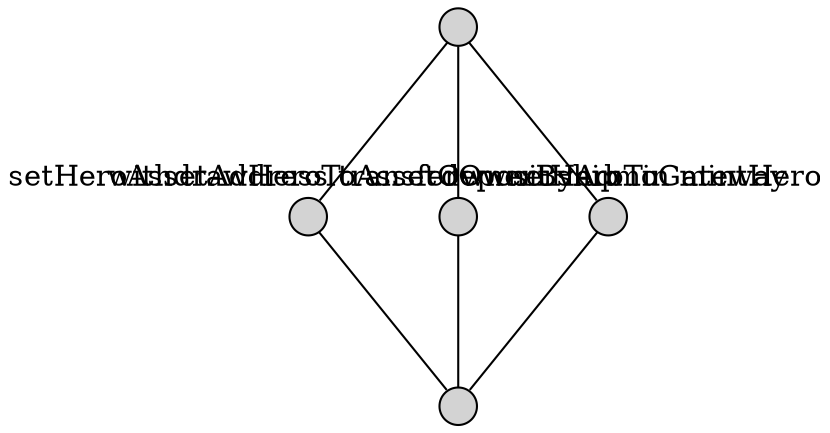 // <Lattice object of 3 atoms 5 concepts 3 coatoms at 0x7fafdc1a8e80>
digraph Lattice {
	node [label="" shape=circle style=filled width=.25]
	edge [dir=none labeldistance=1.5 minlen=2]
	c0
	c1
	c1 -> c1 [color=transparent headlabel="" labelangle=270]
	c1 -> c1 [color=transparent labelangle=90 taillabel="setHeroAssetAddress transferOwnership"]
	c1 -> c0
	c2
	c2 -> c2 [color=transparent headlabel="" labelangle=270]
	c2 -> c2 [color=transparent labelangle=90 taillabel="withdrawHeroToAssetOwnerByAdmin mintHero"]
	c2 -> c0
	c3
	c3 -> c3 [color=transparent headlabel="" labelangle=270]
	c3 -> c3 [color=transparent labelangle=90 taillabel=depositHeroToGateway]
	c3 -> c0
	c4
	c4 -> c1
	c4 -> c2
	c4 -> c3
}
